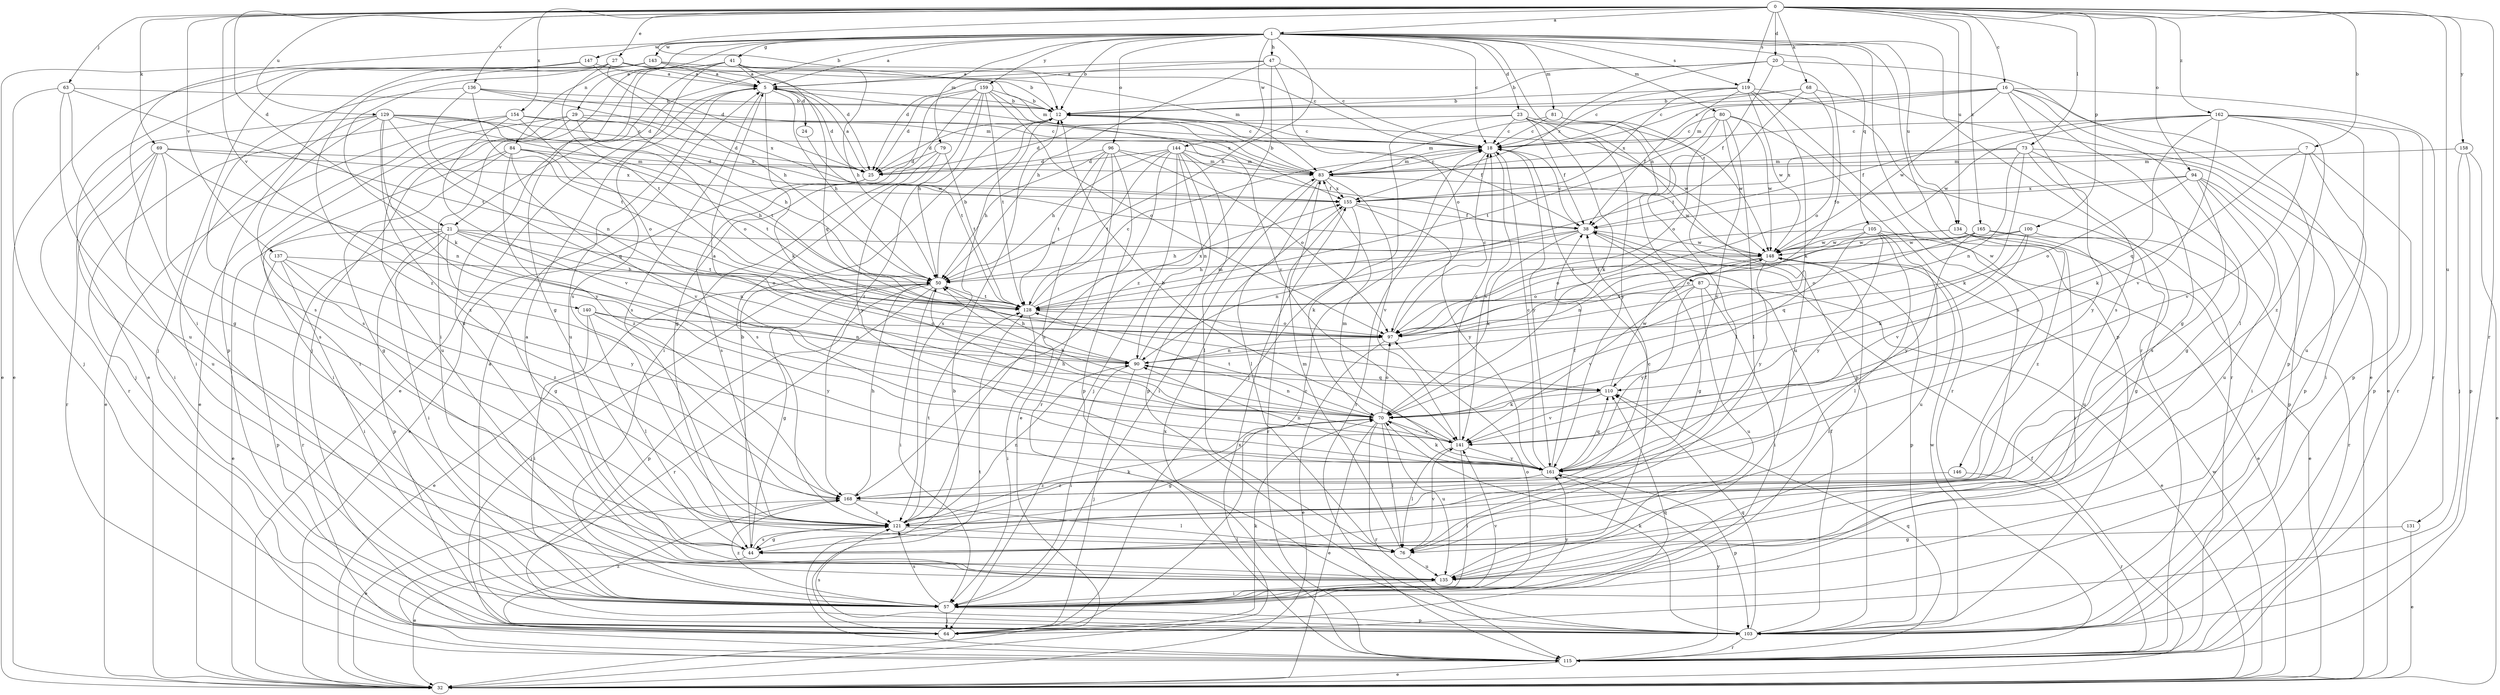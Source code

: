 strict digraph  {
0;
1;
5;
7;
12;
16;
18;
20;
21;
23;
24;
25;
27;
29;
32;
38;
41;
44;
47;
50;
57;
63;
64;
68;
69;
70;
73;
76;
79;
80;
81;
83;
84;
87;
90;
94;
96;
97;
100;
103;
105;
110;
115;
119;
121;
128;
129;
131;
134;
135;
136;
137;
140;
141;
143;
144;
146;
147;
148;
154;
155;
158;
159;
161;
162;
165;
168;
0 -> 1  [label=a];
0 -> 7  [label=b];
0 -> 12  [label=b];
0 -> 16  [label=c];
0 -> 20  [label=d];
0 -> 21  [label=d];
0 -> 27  [label=e];
0 -> 63  [label=j];
0 -> 68  [label=k];
0 -> 69  [label=k];
0 -> 73  [label=l];
0 -> 94  [label=o];
0 -> 100  [label=p];
0 -> 115  [label=r];
0 -> 119  [label=s];
0 -> 129  [label=u];
0 -> 131  [label=u];
0 -> 134  [label=u];
0 -> 136  [label=v];
0 -> 137  [label=v];
0 -> 140  [label=v];
0 -> 154  [label=x];
0 -> 158  [label=y];
0 -> 162  [label=z];
0 -> 165  [label=z];
1 -> 5  [label=a];
1 -> 12  [label=b];
1 -> 18  [label=c];
1 -> 21  [label=d];
1 -> 23  [label=d];
1 -> 29  [label=e];
1 -> 41  [label=g];
1 -> 47  [label=h];
1 -> 50  [label=h];
1 -> 57  [label=i];
1 -> 79  [label=m];
1 -> 80  [label=m];
1 -> 81  [label=m];
1 -> 84  [label=n];
1 -> 87  [label=n];
1 -> 96  [label=o];
1 -> 103  [label=p];
1 -> 105  [label=q];
1 -> 115  [label=r];
1 -> 119  [label=s];
1 -> 134  [label=u];
1 -> 143  [label=w];
1 -> 144  [label=w];
1 -> 146  [label=w];
1 -> 147  [label=w];
1 -> 159  [label=y];
5 -> 12  [label=b];
5 -> 24  [label=d];
5 -> 25  [label=d];
5 -> 32  [label=e];
5 -> 50  [label=h];
5 -> 70  [label=k];
5 -> 121  [label=s];
5 -> 135  [label=u];
5 -> 155  [label=x];
7 -> 57  [label=i];
7 -> 70  [label=k];
7 -> 83  [label=m];
7 -> 103  [label=p];
7 -> 141  [label=v];
12 -> 18  [label=c];
12 -> 25  [label=d];
12 -> 38  [label=f];
12 -> 121  [label=s];
12 -> 148  [label=w];
16 -> 12  [label=b];
16 -> 18  [label=c];
16 -> 44  [label=g];
16 -> 76  [label=l];
16 -> 83  [label=m];
16 -> 103  [label=p];
16 -> 115  [label=r];
16 -> 121  [label=s];
16 -> 148  [label=w];
18 -> 83  [label=m];
18 -> 115  [label=r];
18 -> 141  [label=v];
18 -> 161  [label=y];
20 -> 5  [label=a];
20 -> 12  [label=b];
20 -> 32  [label=e];
20 -> 38  [label=f];
20 -> 97  [label=o];
20 -> 155  [label=x];
21 -> 32  [label=e];
21 -> 44  [label=g];
21 -> 57  [label=i];
21 -> 90  [label=n];
21 -> 97  [label=o];
21 -> 103  [label=p];
21 -> 115  [label=r];
21 -> 128  [label=t];
21 -> 148  [label=w];
23 -> 18  [label=c];
23 -> 25  [label=d];
23 -> 38  [label=f];
23 -> 64  [label=j];
23 -> 70  [label=k];
23 -> 103  [label=p];
23 -> 148  [label=w];
23 -> 161  [label=y];
24 -> 128  [label=t];
25 -> 5  [label=a];
25 -> 32  [label=e];
25 -> 121  [label=s];
27 -> 5  [label=a];
27 -> 12  [label=b];
27 -> 32  [label=e];
27 -> 50  [label=h];
27 -> 70  [label=k];
27 -> 83  [label=m];
27 -> 128  [label=t];
29 -> 18  [label=c];
29 -> 25  [label=d];
29 -> 32  [label=e];
29 -> 57  [label=i];
29 -> 97  [label=o];
29 -> 135  [label=u];
32 -> 38  [label=f];
32 -> 148  [label=w];
32 -> 155  [label=x];
38 -> 18  [label=c];
38 -> 44  [label=g];
38 -> 50  [label=h];
38 -> 70  [label=k];
38 -> 90  [label=n];
38 -> 148  [label=w];
41 -> 5  [label=a];
41 -> 18  [label=c];
41 -> 44  [label=g];
41 -> 50  [label=h];
41 -> 57  [label=i];
41 -> 64  [label=j];
41 -> 110  [label=q];
41 -> 121  [label=s];
41 -> 135  [label=u];
44 -> 12  [label=b];
44 -> 32  [label=e];
44 -> 121  [label=s];
47 -> 5  [label=a];
47 -> 18  [label=c];
47 -> 25  [label=d];
47 -> 50  [label=h];
47 -> 97  [label=o];
47 -> 168  [label=z];
50 -> 12  [label=b];
50 -> 32  [label=e];
50 -> 44  [label=g];
50 -> 57  [label=i];
50 -> 64  [label=j];
50 -> 103  [label=p];
50 -> 115  [label=r];
50 -> 128  [label=t];
57 -> 64  [label=j];
57 -> 97  [label=o];
57 -> 103  [label=p];
57 -> 121  [label=s];
57 -> 141  [label=v];
57 -> 161  [label=y];
57 -> 168  [label=z];
63 -> 12  [label=b];
63 -> 44  [label=g];
63 -> 64  [label=j];
63 -> 128  [label=t];
63 -> 135  [label=u];
64 -> 18  [label=c];
64 -> 70  [label=k];
64 -> 110  [label=q];
64 -> 128  [label=t];
64 -> 168  [label=z];
68 -> 12  [label=b];
68 -> 18  [label=c];
68 -> 32  [label=e];
68 -> 97  [label=o];
68 -> 128  [label=t];
69 -> 57  [label=i];
69 -> 83  [label=m];
69 -> 90  [label=n];
69 -> 115  [label=r];
69 -> 121  [label=s];
69 -> 135  [label=u];
69 -> 155  [label=x];
70 -> 5  [label=a];
70 -> 32  [label=e];
70 -> 44  [label=g];
70 -> 50  [label=h];
70 -> 76  [label=l];
70 -> 90  [label=n];
70 -> 97  [label=o];
70 -> 115  [label=r];
70 -> 128  [label=t];
70 -> 135  [label=u];
70 -> 141  [label=v];
73 -> 44  [label=g];
73 -> 70  [label=k];
73 -> 83  [label=m];
73 -> 90  [label=n];
73 -> 103  [label=p];
73 -> 155  [label=x];
73 -> 161  [label=y];
76 -> 83  [label=m];
76 -> 135  [label=u];
76 -> 141  [label=v];
79 -> 25  [label=d];
79 -> 121  [label=s];
79 -> 128  [label=t];
79 -> 161  [label=y];
80 -> 18  [label=c];
80 -> 76  [label=l];
80 -> 97  [label=o];
80 -> 115  [label=r];
80 -> 128  [label=t];
80 -> 148  [label=w];
80 -> 161  [label=y];
81 -> 18  [label=c];
81 -> 76  [label=l];
81 -> 83  [label=m];
81 -> 135  [label=u];
83 -> 12  [label=b];
83 -> 18  [label=c];
83 -> 57  [label=i];
83 -> 76  [label=l];
83 -> 141  [label=v];
83 -> 148  [label=w];
83 -> 155  [label=x];
84 -> 25  [label=d];
84 -> 44  [label=g];
84 -> 50  [label=h];
84 -> 57  [label=i];
84 -> 128  [label=t];
84 -> 141  [label=v];
84 -> 168  [label=z];
87 -> 32  [label=e];
87 -> 57  [label=i];
87 -> 128  [label=t];
87 -> 135  [label=u];
87 -> 141  [label=v];
87 -> 161  [label=y];
90 -> 50  [label=h];
90 -> 57  [label=i];
90 -> 64  [label=j];
90 -> 83  [label=m];
90 -> 110  [label=q];
94 -> 38  [label=f];
94 -> 57  [label=i];
94 -> 97  [label=o];
94 -> 103  [label=p];
94 -> 121  [label=s];
94 -> 135  [label=u];
94 -> 155  [label=x];
96 -> 25  [label=d];
96 -> 32  [label=e];
96 -> 50  [label=h];
96 -> 83  [label=m];
96 -> 97  [label=o];
96 -> 103  [label=p];
96 -> 115  [label=r];
96 -> 128  [label=t];
97 -> 18  [label=c];
97 -> 32  [label=e];
97 -> 90  [label=n];
100 -> 44  [label=g];
100 -> 70  [label=k];
100 -> 128  [label=t];
100 -> 141  [label=v];
100 -> 148  [label=w];
103 -> 5  [label=a];
103 -> 38  [label=f];
103 -> 70  [label=k];
103 -> 110  [label=q];
103 -> 115  [label=r];
103 -> 121  [label=s];
103 -> 148  [label=w];
105 -> 32  [label=e];
105 -> 76  [label=l];
105 -> 97  [label=o];
105 -> 110  [label=q];
105 -> 135  [label=u];
105 -> 148  [label=w];
105 -> 161  [label=y];
110 -> 70  [label=k];
110 -> 141  [label=v];
110 -> 148  [label=w];
115 -> 12  [label=b];
115 -> 32  [label=e];
115 -> 110  [label=q];
115 -> 155  [label=x];
115 -> 161  [label=y];
119 -> 12  [label=b];
119 -> 18  [label=c];
119 -> 38  [label=f];
119 -> 70  [label=k];
119 -> 115  [label=r];
119 -> 121  [label=s];
119 -> 148  [label=w];
119 -> 155  [label=x];
121 -> 38  [label=f];
121 -> 44  [label=g];
121 -> 70  [label=k];
121 -> 76  [label=l];
121 -> 90  [label=n];
121 -> 128  [label=t];
128 -> 18  [label=c];
128 -> 57  [label=i];
128 -> 97  [label=o];
128 -> 155  [label=x];
129 -> 18  [label=c];
129 -> 57  [label=i];
129 -> 110  [label=q];
129 -> 115  [label=r];
129 -> 121  [label=s];
129 -> 128  [label=t];
129 -> 148  [label=w];
129 -> 155  [label=x];
129 -> 161  [label=y];
129 -> 168  [label=z];
131 -> 32  [label=e];
131 -> 44  [label=g];
134 -> 32  [label=e];
134 -> 57  [label=i];
134 -> 97  [label=o];
134 -> 148  [label=w];
134 -> 168  [label=z];
135 -> 5  [label=a];
135 -> 18  [label=c];
135 -> 57  [label=i];
136 -> 12  [label=b];
136 -> 83  [label=m];
136 -> 90  [label=n];
136 -> 121  [label=s];
136 -> 128  [label=t];
136 -> 155  [label=x];
137 -> 50  [label=h];
137 -> 57  [label=i];
137 -> 103  [label=p];
137 -> 161  [label=y];
137 -> 168  [label=z];
140 -> 57  [label=i];
140 -> 76  [label=l];
140 -> 90  [label=n];
140 -> 97  [label=o];
140 -> 161  [label=y];
141 -> 12  [label=b];
141 -> 18  [label=c];
141 -> 50  [label=h];
141 -> 57  [label=i];
141 -> 76  [label=l];
141 -> 161  [label=y];
143 -> 5  [label=a];
143 -> 25  [label=d];
143 -> 32  [label=e];
143 -> 64  [label=j];
143 -> 83  [label=m];
143 -> 103  [label=p];
144 -> 25  [label=d];
144 -> 38  [label=f];
144 -> 50  [label=h];
144 -> 64  [label=j];
144 -> 76  [label=l];
144 -> 83  [label=m];
144 -> 90  [label=n];
144 -> 103  [label=p];
144 -> 121  [label=s];
144 -> 128  [label=t];
146 -> 115  [label=r];
146 -> 168  [label=z];
147 -> 5  [label=a];
147 -> 25  [label=d];
147 -> 32  [label=e];
147 -> 168  [label=z];
148 -> 50  [label=h];
148 -> 57  [label=i];
148 -> 90  [label=n];
148 -> 97  [label=o];
148 -> 103  [label=p];
148 -> 161  [label=y];
154 -> 18  [label=c];
154 -> 32  [label=e];
154 -> 50  [label=h];
154 -> 64  [label=j];
154 -> 97  [label=o];
154 -> 141  [label=v];
155 -> 38  [label=f];
155 -> 70  [label=k];
155 -> 115  [label=r];
155 -> 161  [label=y];
158 -> 32  [label=e];
158 -> 64  [label=j];
158 -> 83  [label=m];
158 -> 103  [label=p];
159 -> 12  [label=b];
159 -> 25  [label=d];
159 -> 44  [label=g];
159 -> 50  [label=h];
159 -> 57  [label=i];
159 -> 97  [label=o];
159 -> 128  [label=t];
159 -> 141  [label=v];
159 -> 168  [label=z];
161 -> 18  [label=c];
161 -> 38  [label=f];
161 -> 70  [label=k];
161 -> 83  [label=m];
161 -> 90  [label=n];
161 -> 103  [label=p];
161 -> 110  [label=q];
161 -> 168  [label=z];
162 -> 18  [label=c];
162 -> 38  [label=f];
162 -> 103  [label=p];
162 -> 110  [label=q];
162 -> 115  [label=r];
162 -> 135  [label=u];
162 -> 141  [label=v];
162 -> 148  [label=w];
162 -> 168  [label=z];
165 -> 97  [label=o];
165 -> 115  [label=r];
165 -> 128  [label=t];
165 -> 135  [label=u];
165 -> 148  [label=w];
165 -> 161  [label=y];
168 -> 32  [label=e];
168 -> 50  [label=h];
168 -> 76  [label=l];
168 -> 121  [label=s];
}
